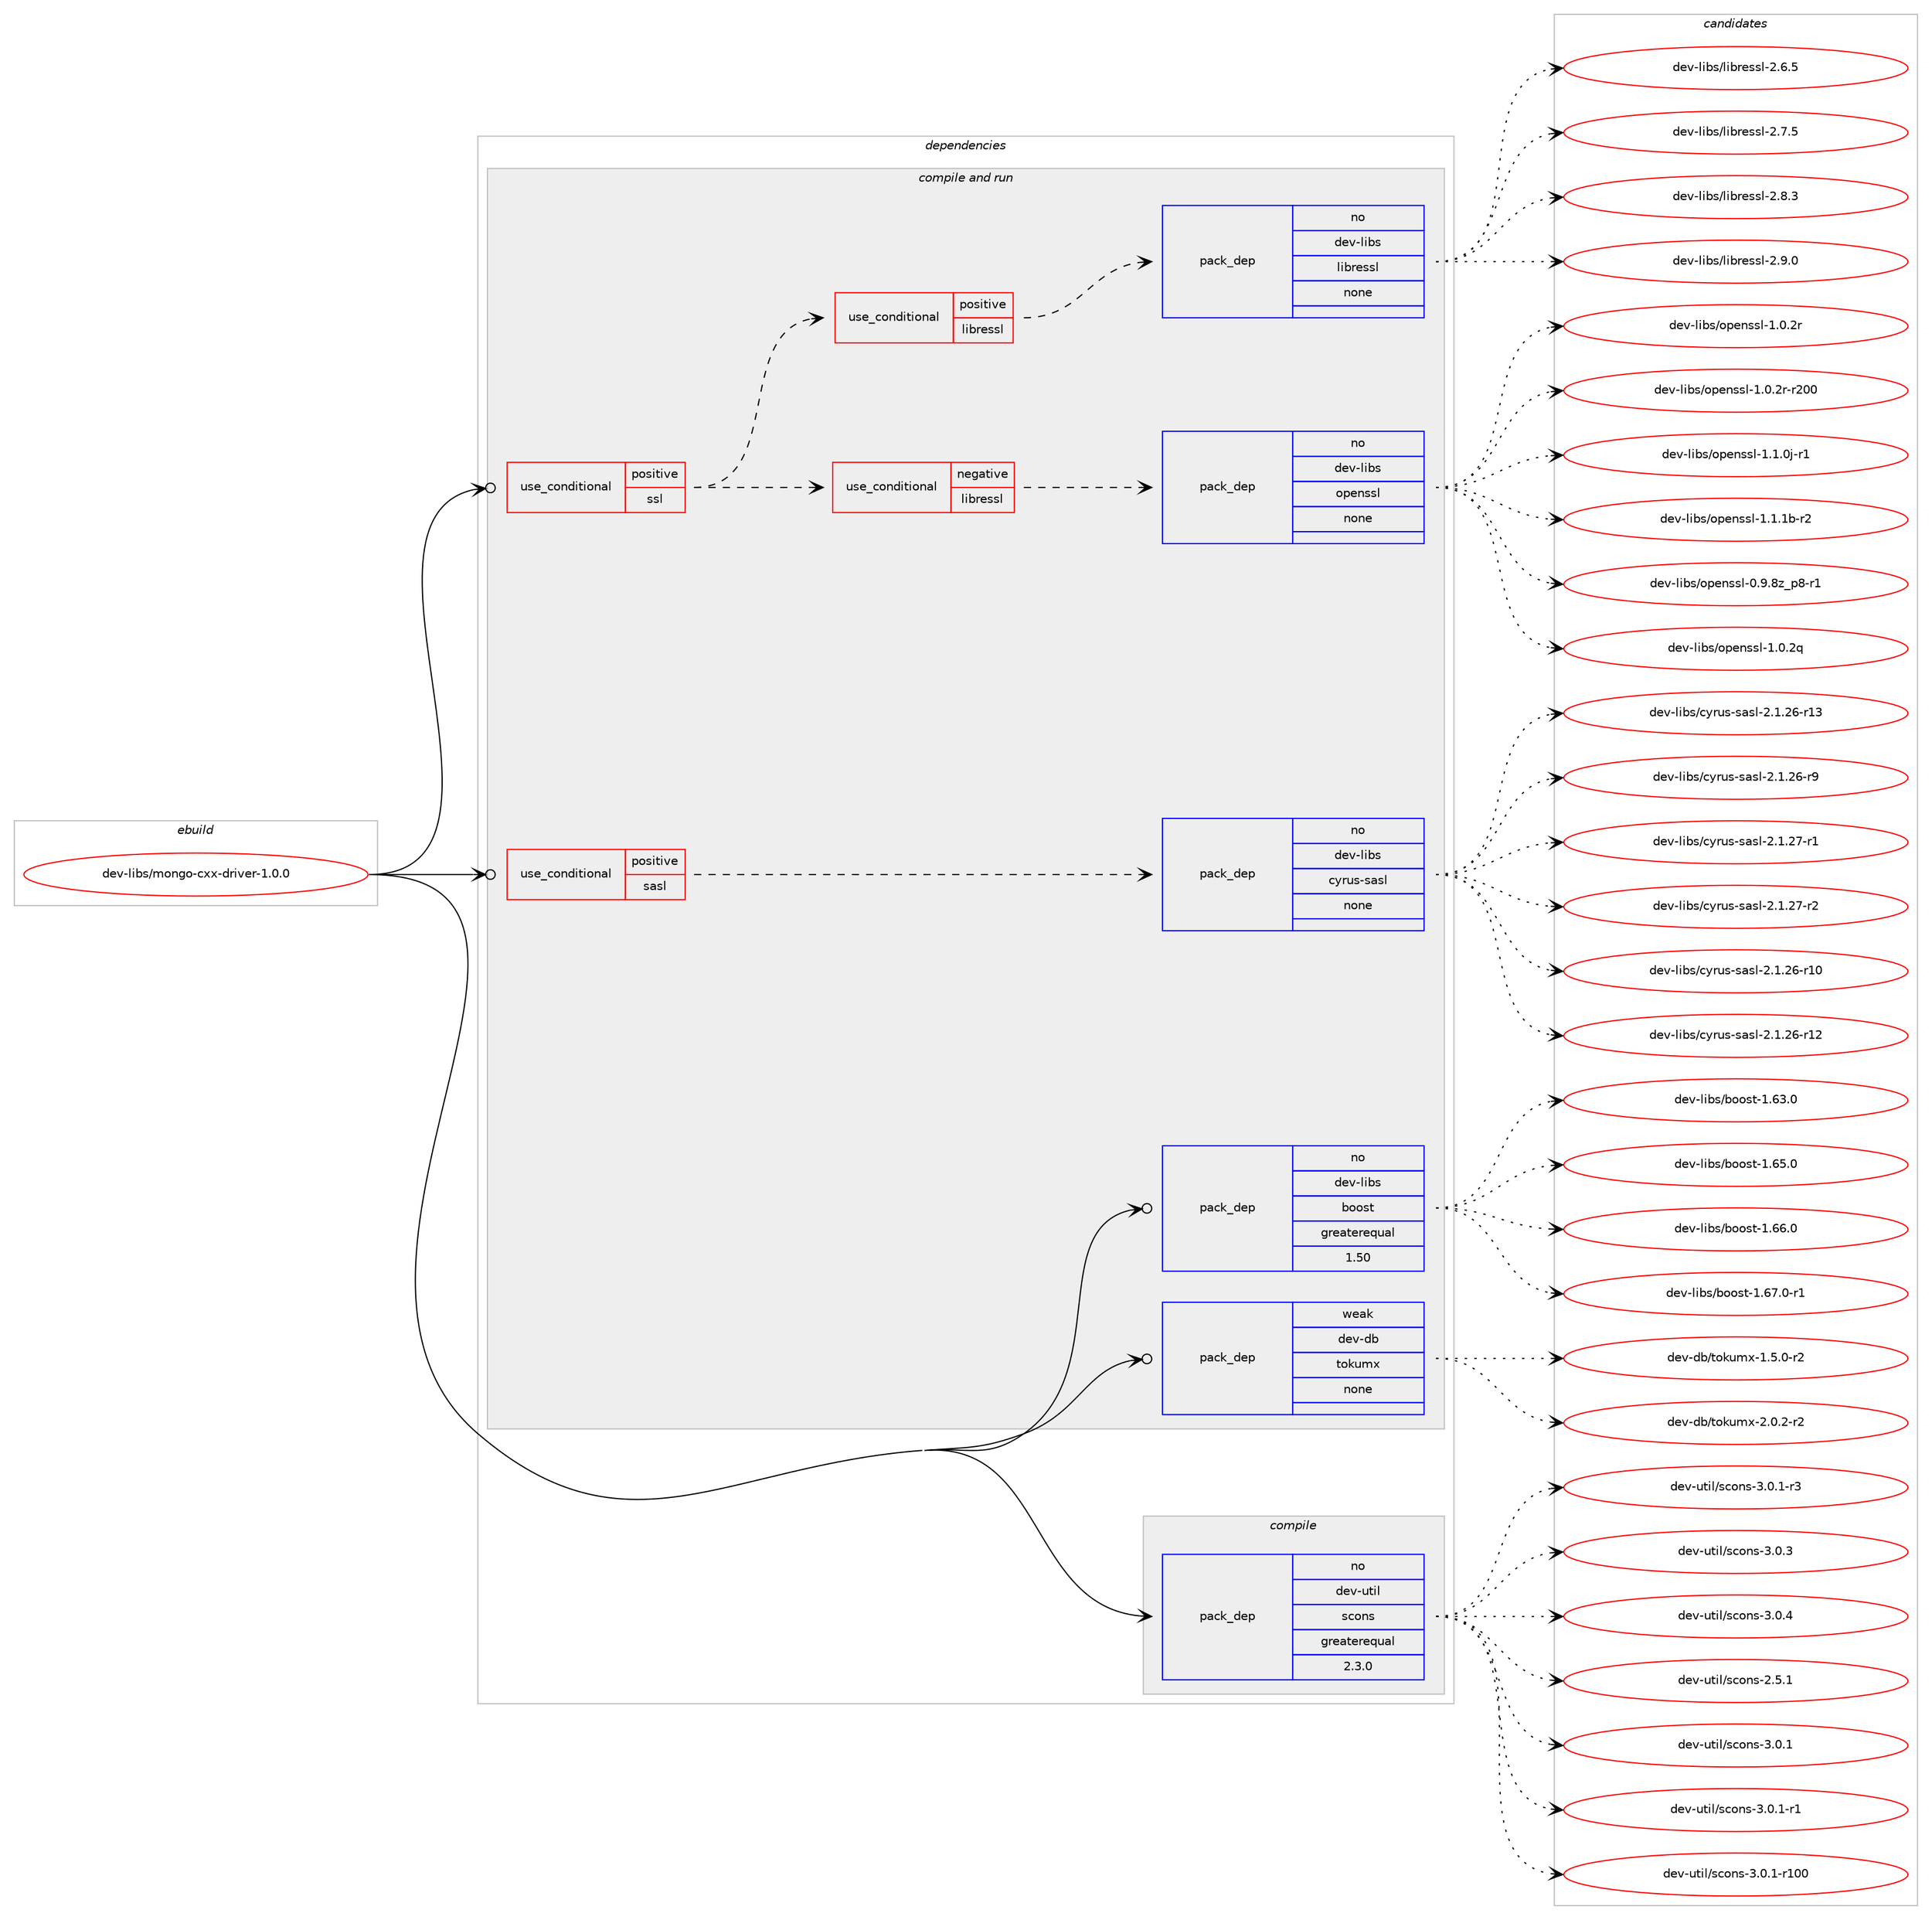 digraph prolog {

# *************
# Graph options
# *************

newrank=true;
concentrate=true;
compound=true;
graph [rankdir=LR,fontname=Helvetica,fontsize=10,ranksep=1.5];#, ranksep=2.5, nodesep=0.2];
edge  [arrowhead=vee];
node  [fontname=Helvetica,fontsize=10];

# **********
# The ebuild
# **********

subgraph cluster_leftcol {
color=gray;
rank=same;
label=<<i>ebuild</i>>;
id [label="dev-libs/mongo-cxx-driver-1.0.0", color=red, width=4, href="../dev-libs/mongo-cxx-driver-1.0.0.svg"];
}

# ****************
# The dependencies
# ****************

subgraph cluster_midcol {
color=gray;
label=<<i>dependencies</i>>;
subgraph cluster_compile {
fillcolor="#eeeeee";
style=filled;
label=<<i>compile</i>>;
subgraph pack981313 {
dependency1370912 [label=<<TABLE BORDER="0" CELLBORDER="1" CELLSPACING="0" CELLPADDING="4" WIDTH="220"><TR><TD ROWSPAN="6" CELLPADDING="30">pack_dep</TD></TR><TR><TD WIDTH="110">no</TD></TR><TR><TD>dev-util</TD></TR><TR><TD>scons</TD></TR><TR><TD>greaterequal</TD></TR><TR><TD>2.3.0</TD></TR></TABLE>>, shape=none, color=blue];
}
id:e -> dependency1370912:w [weight=20,style="solid",arrowhead="vee"];
}
subgraph cluster_compileandrun {
fillcolor="#eeeeee";
style=filled;
label=<<i>compile and run</i>>;
subgraph cond366648 {
dependency1370913 [label=<<TABLE BORDER="0" CELLBORDER="1" CELLSPACING="0" CELLPADDING="4"><TR><TD ROWSPAN="3" CELLPADDING="10">use_conditional</TD></TR><TR><TD>positive</TD></TR><TR><TD>sasl</TD></TR></TABLE>>, shape=none, color=red];
subgraph pack981314 {
dependency1370914 [label=<<TABLE BORDER="0" CELLBORDER="1" CELLSPACING="0" CELLPADDING="4" WIDTH="220"><TR><TD ROWSPAN="6" CELLPADDING="30">pack_dep</TD></TR><TR><TD WIDTH="110">no</TD></TR><TR><TD>dev-libs</TD></TR><TR><TD>cyrus-sasl</TD></TR><TR><TD>none</TD></TR><TR><TD></TD></TR></TABLE>>, shape=none, color=blue];
}
dependency1370913:e -> dependency1370914:w [weight=20,style="dashed",arrowhead="vee"];
}
id:e -> dependency1370913:w [weight=20,style="solid",arrowhead="odotvee"];
subgraph cond366649 {
dependency1370915 [label=<<TABLE BORDER="0" CELLBORDER="1" CELLSPACING="0" CELLPADDING="4"><TR><TD ROWSPAN="3" CELLPADDING="10">use_conditional</TD></TR><TR><TD>positive</TD></TR><TR><TD>ssl</TD></TR></TABLE>>, shape=none, color=red];
subgraph cond366650 {
dependency1370916 [label=<<TABLE BORDER="0" CELLBORDER="1" CELLSPACING="0" CELLPADDING="4"><TR><TD ROWSPAN="3" CELLPADDING="10">use_conditional</TD></TR><TR><TD>negative</TD></TR><TR><TD>libressl</TD></TR></TABLE>>, shape=none, color=red];
subgraph pack981315 {
dependency1370917 [label=<<TABLE BORDER="0" CELLBORDER="1" CELLSPACING="0" CELLPADDING="4" WIDTH="220"><TR><TD ROWSPAN="6" CELLPADDING="30">pack_dep</TD></TR><TR><TD WIDTH="110">no</TD></TR><TR><TD>dev-libs</TD></TR><TR><TD>openssl</TD></TR><TR><TD>none</TD></TR><TR><TD></TD></TR></TABLE>>, shape=none, color=blue];
}
dependency1370916:e -> dependency1370917:w [weight=20,style="dashed",arrowhead="vee"];
}
dependency1370915:e -> dependency1370916:w [weight=20,style="dashed",arrowhead="vee"];
subgraph cond366651 {
dependency1370918 [label=<<TABLE BORDER="0" CELLBORDER="1" CELLSPACING="0" CELLPADDING="4"><TR><TD ROWSPAN="3" CELLPADDING="10">use_conditional</TD></TR><TR><TD>positive</TD></TR><TR><TD>libressl</TD></TR></TABLE>>, shape=none, color=red];
subgraph pack981316 {
dependency1370919 [label=<<TABLE BORDER="0" CELLBORDER="1" CELLSPACING="0" CELLPADDING="4" WIDTH="220"><TR><TD ROWSPAN="6" CELLPADDING="30">pack_dep</TD></TR><TR><TD WIDTH="110">no</TD></TR><TR><TD>dev-libs</TD></TR><TR><TD>libressl</TD></TR><TR><TD>none</TD></TR><TR><TD></TD></TR></TABLE>>, shape=none, color=blue];
}
dependency1370918:e -> dependency1370919:w [weight=20,style="dashed",arrowhead="vee"];
}
dependency1370915:e -> dependency1370918:w [weight=20,style="dashed",arrowhead="vee"];
}
id:e -> dependency1370915:w [weight=20,style="solid",arrowhead="odotvee"];
subgraph pack981317 {
dependency1370920 [label=<<TABLE BORDER="0" CELLBORDER="1" CELLSPACING="0" CELLPADDING="4" WIDTH="220"><TR><TD ROWSPAN="6" CELLPADDING="30">pack_dep</TD></TR><TR><TD WIDTH="110">no</TD></TR><TR><TD>dev-libs</TD></TR><TR><TD>boost</TD></TR><TR><TD>greaterequal</TD></TR><TR><TD>1.50</TD></TR></TABLE>>, shape=none, color=blue];
}
id:e -> dependency1370920:w [weight=20,style="solid",arrowhead="odotvee"];
subgraph pack981318 {
dependency1370921 [label=<<TABLE BORDER="0" CELLBORDER="1" CELLSPACING="0" CELLPADDING="4" WIDTH="220"><TR><TD ROWSPAN="6" CELLPADDING="30">pack_dep</TD></TR><TR><TD WIDTH="110">weak</TD></TR><TR><TD>dev-db</TD></TR><TR><TD>tokumx</TD></TR><TR><TD>none</TD></TR><TR><TD></TD></TR></TABLE>>, shape=none, color=blue];
}
id:e -> dependency1370921:w [weight=20,style="solid",arrowhead="odotvee"];
}
subgraph cluster_run {
fillcolor="#eeeeee";
style=filled;
label=<<i>run</i>>;
}
}

# **************
# The candidates
# **************

subgraph cluster_choices {
rank=same;
color=gray;
label=<<i>candidates</i>>;

subgraph choice981313 {
color=black;
nodesep=1;
choice100101118451171161051084711599111110115455046534649 [label="dev-util/scons-2.5.1", color=red, width=4,href="../dev-util/scons-2.5.1.svg"];
choice100101118451171161051084711599111110115455146484649 [label="dev-util/scons-3.0.1", color=red, width=4,href="../dev-util/scons-3.0.1.svg"];
choice1001011184511711610510847115991111101154551464846494511449 [label="dev-util/scons-3.0.1-r1", color=red, width=4,href="../dev-util/scons-3.0.1-r1.svg"];
choice10010111845117116105108471159911111011545514648464945114494848 [label="dev-util/scons-3.0.1-r100", color=red, width=4,href="../dev-util/scons-3.0.1-r100.svg"];
choice1001011184511711610510847115991111101154551464846494511451 [label="dev-util/scons-3.0.1-r3", color=red, width=4,href="../dev-util/scons-3.0.1-r3.svg"];
choice100101118451171161051084711599111110115455146484651 [label="dev-util/scons-3.0.3", color=red, width=4,href="../dev-util/scons-3.0.3.svg"];
choice100101118451171161051084711599111110115455146484652 [label="dev-util/scons-3.0.4", color=red, width=4,href="../dev-util/scons-3.0.4.svg"];
dependency1370912:e -> choice100101118451171161051084711599111110115455046534649:w [style=dotted,weight="100"];
dependency1370912:e -> choice100101118451171161051084711599111110115455146484649:w [style=dotted,weight="100"];
dependency1370912:e -> choice1001011184511711610510847115991111101154551464846494511449:w [style=dotted,weight="100"];
dependency1370912:e -> choice10010111845117116105108471159911111011545514648464945114494848:w [style=dotted,weight="100"];
dependency1370912:e -> choice1001011184511711610510847115991111101154551464846494511451:w [style=dotted,weight="100"];
dependency1370912:e -> choice100101118451171161051084711599111110115455146484651:w [style=dotted,weight="100"];
dependency1370912:e -> choice100101118451171161051084711599111110115455146484652:w [style=dotted,weight="100"];
}
subgraph choice981314 {
color=black;
nodesep=1;
choice10010111845108105981154799121114117115451159711510845504649465054451144948 [label="dev-libs/cyrus-sasl-2.1.26-r10", color=red, width=4,href="../dev-libs/cyrus-sasl-2.1.26-r10.svg"];
choice10010111845108105981154799121114117115451159711510845504649465054451144950 [label="dev-libs/cyrus-sasl-2.1.26-r12", color=red, width=4,href="../dev-libs/cyrus-sasl-2.1.26-r12.svg"];
choice10010111845108105981154799121114117115451159711510845504649465054451144951 [label="dev-libs/cyrus-sasl-2.1.26-r13", color=red, width=4,href="../dev-libs/cyrus-sasl-2.1.26-r13.svg"];
choice100101118451081059811547991211141171154511597115108455046494650544511457 [label="dev-libs/cyrus-sasl-2.1.26-r9", color=red, width=4,href="../dev-libs/cyrus-sasl-2.1.26-r9.svg"];
choice100101118451081059811547991211141171154511597115108455046494650554511449 [label="dev-libs/cyrus-sasl-2.1.27-r1", color=red, width=4,href="../dev-libs/cyrus-sasl-2.1.27-r1.svg"];
choice100101118451081059811547991211141171154511597115108455046494650554511450 [label="dev-libs/cyrus-sasl-2.1.27-r2", color=red, width=4,href="../dev-libs/cyrus-sasl-2.1.27-r2.svg"];
dependency1370914:e -> choice10010111845108105981154799121114117115451159711510845504649465054451144948:w [style=dotted,weight="100"];
dependency1370914:e -> choice10010111845108105981154799121114117115451159711510845504649465054451144950:w [style=dotted,weight="100"];
dependency1370914:e -> choice10010111845108105981154799121114117115451159711510845504649465054451144951:w [style=dotted,weight="100"];
dependency1370914:e -> choice100101118451081059811547991211141171154511597115108455046494650544511457:w [style=dotted,weight="100"];
dependency1370914:e -> choice100101118451081059811547991211141171154511597115108455046494650554511449:w [style=dotted,weight="100"];
dependency1370914:e -> choice100101118451081059811547991211141171154511597115108455046494650554511450:w [style=dotted,weight="100"];
}
subgraph choice981315 {
color=black;
nodesep=1;
choice10010111845108105981154711111210111011511510845484657465612295112564511449 [label="dev-libs/openssl-0.9.8z_p8-r1", color=red, width=4,href="../dev-libs/openssl-0.9.8z_p8-r1.svg"];
choice100101118451081059811547111112101110115115108454946484650113 [label="dev-libs/openssl-1.0.2q", color=red, width=4,href="../dev-libs/openssl-1.0.2q.svg"];
choice100101118451081059811547111112101110115115108454946484650114 [label="dev-libs/openssl-1.0.2r", color=red, width=4,href="../dev-libs/openssl-1.0.2r.svg"];
choice10010111845108105981154711111210111011511510845494648465011445114504848 [label="dev-libs/openssl-1.0.2r-r200", color=red, width=4,href="../dev-libs/openssl-1.0.2r-r200.svg"];
choice1001011184510810598115471111121011101151151084549464946481064511449 [label="dev-libs/openssl-1.1.0j-r1", color=red, width=4,href="../dev-libs/openssl-1.1.0j-r1.svg"];
choice100101118451081059811547111112101110115115108454946494649984511450 [label="dev-libs/openssl-1.1.1b-r2", color=red, width=4,href="../dev-libs/openssl-1.1.1b-r2.svg"];
dependency1370917:e -> choice10010111845108105981154711111210111011511510845484657465612295112564511449:w [style=dotted,weight="100"];
dependency1370917:e -> choice100101118451081059811547111112101110115115108454946484650113:w [style=dotted,weight="100"];
dependency1370917:e -> choice100101118451081059811547111112101110115115108454946484650114:w [style=dotted,weight="100"];
dependency1370917:e -> choice10010111845108105981154711111210111011511510845494648465011445114504848:w [style=dotted,weight="100"];
dependency1370917:e -> choice1001011184510810598115471111121011101151151084549464946481064511449:w [style=dotted,weight="100"];
dependency1370917:e -> choice100101118451081059811547111112101110115115108454946494649984511450:w [style=dotted,weight="100"];
}
subgraph choice981316 {
color=black;
nodesep=1;
choice10010111845108105981154710810598114101115115108455046544653 [label="dev-libs/libressl-2.6.5", color=red, width=4,href="../dev-libs/libressl-2.6.5.svg"];
choice10010111845108105981154710810598114101115115108455046554653 [label="dev-libs/libressl-2.7.5", color=red, width=4,href="../dev-libs/libressl-2.7.5.svg"];
choice10010111845108105981154710810598114101115115108455046564651 [label="dev-libs/libressl-2.8.3", color=red, width=4,href="../dev-libs/libressl-2.8.3.svg"];
choice10010111845108105981154710810598114101115115108455046574648 [label="dev-libs/libressl-2.9.0", color=red, width=4,href="../dev-libs/libressl-2.9.0.svg"];
dependency1370919:e -> choice10010111845108105981154710810598114101115115108455046544653:w [style=dotted,weight="100"];
dependency1370919:e -> choice10010111845108105981154710810598114101115115108455046554653:w [style=dotted,weight="100"];
dependency1370919:e -> choice10010111845108105981154710810598114101115115108455046564651:w [style=dotted,weight="100"];
dependency1370919:e -> choice10010111845108105981154710810598114101115115108455046574648:w [style=dotted,weight="100"];
}
subgraph choice981317 {
color=black;
nodesep=1;
choice1001011184510810598115479811111111511645494654514648 [label="dev-libs/boost-1.63.0", color=red, width=4,href="../dev-libs/boost-1.63.0.svg"];
choice1001011184510810598115479811111111511645494654534648 [label="dev-libs/boost-1.65.0", color=red, width=4,href="../dev-libs/boost-1.65.0.svg"];
choice1001011184510810598115479811111111511645494654544648 [label="dev-libs/boost-1.66.0", color=red, width=4,href="../dev-libs/boost-1.66.0.svg"];
choice10010111845108105981154798111111115116454946545546484511449 [label="dev-libs/boost-1.67.0-r1", color=red, width=4,href="../dev-libs/boost-1.67.0-r1.svg"];
dependency1370920:e -> choice1001011184510810598115479811111111511645494654514648:w [style=dotted,weight="100"];
dependency1370920:e -> choice1001011184510810598115479811111111511645494654534648:w [style=dotted,weight="100"];
dependency1370920:e -> choice1001011184510810598115479811111111511645494654544648:w [style=dotted,weight="100"];
dependency1370920:e -> choice10010111845108105981154798111111115116454946545546484511449:w [style=dotted,weight="100"];
}
subgraph choice981318 {
color=black;
nodesep=1;
choice1001011184510098471161111071171091204549465346484511450 [label="dev-db/tokumx-1.5.0-r2", color=red, width=4,href="../dev-db/tokumx-1.5.0-r2.svg"];
choice1001011184510098471161111071171091204550464846504511450 [label="dev-db/tokumx-2.0.2-r2", color=red, width=4,href="../dev-db/tokumx-2.0.2-r2.svg"];
dependency1370921:e -> choice1001011184510098471161111071171091204549465346484511450:w [style=dotted,weight="100"];
dependency1370921:e -> choice1001011184510098471161111071171091204550464846504511450:w [style=dotted,weight="100"];
}
}

}
